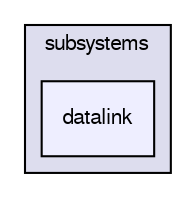 digraph "sw/airborne/arch/sim/subsystems/datalink" {
  compound=true
  node [ fontsize="10", fontname="FreeSans"];
  edge [ labelfontsize="10", labelfontname="FreeSans"];
  subgraph clusterdir_666d3c43b9df888d27617864b1f0db99 {
    graph [ bgcolor="#ddddee", pencolor="black", label="subsystems" fontname="FreeSans", fontsize="10", URL="dir_666d3c43b9df888d27617864b1f0db99.html"]
  dir_c63832bbb3e6165df6d2f6db335e0846 [shape=box, label="datalink", style="filled", fillcolor="#eeeeff", pencolor="black", URL="dir_c63832bbb3e6165df6d2f6db335e0846.html"];
  }
}
